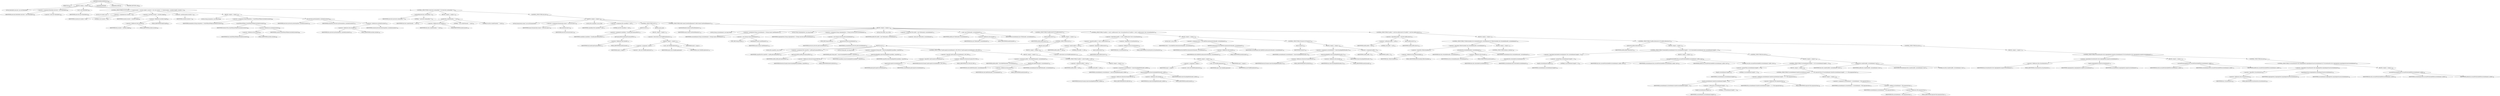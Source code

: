 digraph "checkIncludePatterns" {  
"883" [label = <(METHOD,checkIncludePatterns)<SUB>693</SUB>> ]
"32" [label = <(PARAM,this)<SUB>693</SUB>> ]
"884" [label = <(BLOCK,&lt;empty&gt;,&lt;empty&gt;)<SUB>693</SUB>> ]
"30" [label = <(LOCAL,Hashtable newroots: java.util.Hashtable)> ]
"885" [label = <(&lt;operator&gt;.assignment,Hashtable newroots = new Hashtable())<SUB>694</SUB>> ]
"886" [label = <(IDENTIFIER,newroots,Hashtable newroots = new Hashtable())<SUB>694</SUB>> ]
"887" [label = <(&lt;operator&gt;.alloc,new Hashtable())<SUB>694</SUB>> ]
"888" [label = <(&lt;init&gt;,new Hashtable())<SUB>694</SUB>> ]
"29" [label = <(IDENTIFIER,newroots,new Hashtable())<SUB>694</SUB>> ]
"889" [label = <(CONTROL_STRUCTURE,for (int icounter = 0; Some(icounter &lt; includes.length); icounter++),for (int icounter = 0; Some(icounter &lt; includes.length); icounter++))<SUB>697</SUB>> ]
"890" [label = <(LOCAL,int icounter: int)> ]
"891" [label = <(&lt;operator&gt;.assignment,int icounter = 0)<SUB>697</SUB>> ]
"892" [label = <(IDENTIFIER,icounter,int icounter = 0)<SUB>697</SUB>> ]
"893" [label = <(LITERAL,0,int icounter = 0)<SUB>697</SUB>> ]
"894" [label = <(&lt;operator&gt;.lessThan,icounter &lt; includes.length)<SUB>697</SUB>> ]
"895" [label = <(IDENTIFIER,icounter,icounter &lt; includes.length)<SUB>697</SUB>> ]
"896" [label = <(&lt;operator&gt;.fieldAccess,includes.length)<SUB>697</SUB>> ]
"897" [label = <(&lt;operator&gt;.fieldAccess,this.includes)<SUB>697</SUB>> ]
"898" [label = <(IDENTIFIER,this,icounter &lt; includes.length)<SUB>697</SUB>> ]
"899" [label = <(FIELD_IDENTIFIER,includes,includes)<SUB>697</SUB>> ]
"900" [label = <(FIELD_IDENTIFIER,length,length)<SUB>697</SUB>> ]
"901" [label = <(&lt;operator&gt;.postIncrement,icounter++)<SUB>697</SUB>> ]
"902" [label = <(IDENTIFIER,icounter,icounter++)<SUB>697</SUB>> ]
"903" [label = <(BLOCK,&lt;empty&gt;,&lt;empty&gt;)<SUB>697</SUB>> ]
"904" [label = <(LOCAL,String newpattern: java.lang.String)> ]
"905" [label = <(&lt;operator&gt;.assignment,String newpattern = rtrimWildcardTokens(includes[icounter]))<SUB>698</SUB>> ]
"906" [label = <(IDENTIFIER,newpattern,String newpattern = rtrimWildcardTokens(includes[icounter]))<SUB>698</SUB>> ]
"907" [label = <(rtrimWildcardTokens,rtrimWildcardTokens(includes[icounter]))<SUB>699</SUB>> ]
"908" [label = <(IDENTIFIER,SelectorUtils,rtrimWildcardTokens(includes[icounter]))<SUB>699</SUB>> ]
"909" [label = <(&lt;operator&gt;.indexAccess,includes[icounter])<SUB>699</SUB>> ]
"910" [label = <(&lt;operator&gt;.fieldAccess,this.includes)<SUB>699</SUB>> ]
"911" [label = <(IDENTIFIER,this,rtrimWildcardTokens(includes[icounter]))<SUB>699</SUB>> ]
"912" [label = <(FIELD_IDENTIFIER,includes,includes)<SUB>699</SUB>> ]
"913" [label = <(IDENTIFIER,icounter,rtrimWildcardTokens(includes[icounter]))<SUB>699</SUB>> ]
"914" [label = <(put,newroots.put(newpattern, includes[icounter]))<SUB>700</SUB>> ]
"915" [label = <(IDENTIFIER,newroots,newroots.put(newpattern, includes[icounter]))<SUB>700</SUB>> ]
"916" [label = <(IDENTIFIER,newpattern,newroots.put(newpattern, includes[icounter]))<SUB>700</SUB>> ]
"917" [label = <(&lt;operator&gt;.indexAccess,includes[icounter])<SUB>700</SUB>> ]
"918" [label = <(&lt;operator&gt;.fieldAccess,this.includes)<SUB>700</SUB>> ]
"919" [label = <(IDENTIFIER,this,newroots.put(newpattern, includes[icounter]))<SUB>700</SUB>> ]
"920" [label = <(FIELD_IDENTIFIER,includes,includes)<SUB>700</SUB>> ]
"921" [label = <(IDENTIFIER,icounter,newroots.put(newpattern, includes[icounter]))<SUB>700</SUB>> ]
"922" [label = <(CONTROL_STRUCTURE,if (newroots.containsKey(&quot;&quot;)),if (newroots.containsKey(&quot;&quot;)))<SUB>703</SUB>> ]
"923" [label = <(containsKey,newroots.containsKey(&quot;&quot;))<SUB>703</SUB>> ]
"924" [label = <(IDENTIFIER,newroots,newroots.containsKey(&quot;&quot;))<SUB>703</SUB>> ]
"925" [label = <(LITERAL,&quot;&quot;,newroots.containsKey(&quot;&quot;))<SUB>703</SUB>> ]
"926" [label = <(BLOCK,&lt;empty&gt;,&lt;empty&gt;)<SUB>703</SUB>> ]
"927" [label = <(scandir,this.scandir(basedir, &quot;&quot;, true))<SUB>705</SUB>> ]
"31" [label = <(IDENTIFIER,this,this.scandir(basedir, &quot;&quot;, true))<SUB>705</SUB>> ]
"928" [label = <(&lt;operator&gt;.fieldAccess,this.basedir)<SUB>705</SUB>> ]
"929" [label = <(IDENTIFIER,this,this.scandir(basedir, &quot;&quot;, true))<SUB>705</SUB>> ]
"930" [label = <(FIELD_IDENTIFIER,basedir,basedir)<SUB>705</SUB>> ]
"931" [label = <(LITERAL,&quot;&quot;,this.scandir(basedir, &quot;&quot;, true))<SUB>705</SUB>> ]
"932" [label = <(LITERAL,true,this.scandir(basedir, &quot;&quot;, true))<SUB>705</SUB>> ]
"933" [label = <(CONTROL_STRUCTURE,else,else)<SUB>706</SUB>> ]
"934" [label = <(BLOCK,&lt;empty&gt;,&lt;empty&gt;)<SUB>706</SUB>> ]
"935" [label = <(LOCAL,Enumeration enum2: java.util.Enumeration)> ]
"936" [label = <(&lt;operator&gt;.assignment,Enumeration enum2 = newroots.keys())<SUB>709</SUB>> ]
"937" [label = <(IDENTIFIER,enum2,Enumeration enum2 = newroots.keys())<SUB>709</SUB>> ]
"938" [label = <(keys,newroots.keys())<SUB>709</SUB>> ]
"939" [label = <(IDENTIFIER,newroots,newroots.keys())<SUB>709</SUB>> ]
"940" [label = <(LOCAL,File canonBase: java.io.File)> ]
"941" [label = <(&lt;operator&gt;.assignment,File canonBase = null)<SUB>711</SUB>> ]
"942" [label = <(IDENTIFIER,canonBase,File canonBase = null)<SUB>711</SUB>> ]
"943" [label = <(LITERAL,null,File canonBase = null)<SUB>711</SUB>> ]
"944" [label = <(CONTROL_STRUCTURE,try,try)<SUB>712</SUB>> ]
"945" [label = <(BLOCK,try,try)<SUB>712</SUB>> ]
"946" [label = <(&lt;operator&gt;.assignment,canonBase = basedir.getCanonicalFile())<SUB>713</SUB>> ]
"947" [label = <(IDENTIFIER,canonBase,canonBase = basedir.getCanonicalFile())<SUB>713</SUB>> ]
"948" [label = <(getCanonicalFile,basedir.getCanonicalFile())<SUB>713</SUB>> ]
"949" [label = <(&lt;operator&gt;.fieldAccess,this.basedir)<SUB>713</SUB>> ]
"950" [label = <(IDENTIFIER,this,basedir.getCanonicalFile())<SUB>713</SUB>> ]
"951" [label = <(FIELD_IDENTIFIER,basedir,basedir)<SUB>713</SUB>> ]
"952" [label = <(BLOCK,catch,catch)> ]
"953" [label = <(BLOCK,&lt;empty&gt;,&lt;empty&gt;)<SUB>714</SUB>> ]
"954" [label = <(&lt;operator&gt;.throw,throw new BuildException(ex);)<SUB>715</SUB>> ]
"955" [label = <(BLOCK,&lt;empty&gt;,&lt;empty&gt;)<SUB>715</SUB>> ]
"956" [label = <(&lt;operator&gt;.assignment,&lt;empty&gt;)> ]
"957" [label = <(IDENTIFIER,$obj15,&lt;empty&gt;)> ]
"958" [label = <(&lt;operator&gt;.alloc,new BuildException(ex))<SUB>715</SUB>> ]
"959" [label = <(&lt;init&gt;,new BuildException(ex))<SUB>715</SUB>> ]
"960" [label = <(IDENTIFIER,$obj15,new BuildException(ex))> ]
"961" [label = <(IDENTIFIER,ex,new BuildException(ex))<SUB>715</SUB>> ]
"962" [label = <(IDENTIFIER,$obj15,&lt;empty&gt;)> ]
"963" [label = <(CONTROL_STRUCTURE,while (enum2.hasMoreElements()),while (enum2.hasMoreElements()))<SUB>718</SUB>> ]
"964" [label = <(hasMoreElements,enum2.hasMoreElements())<SUB>718</SUB>> ]
"965" [label = <(IDENTIFIER,enum2,enum2.hasMoreElements())<SUB>718</SUB>> ]
"966" [label = <(BLOCK,&lt;empty&gt;,&lt;empty&gt;)<SUB>718</SUB>> ]
"967" [label = <(LOCAL,String currentelement: java.lang.String)> ]
"968" [label = <(&lt;operator&gt;.assignment,String currentelement = (String) enum2.nextElement())<SUB>719</SUB>> ]
"969" [label = <(IDENTIFIER,currentelement,String currentelement = (String) enum2.nextElement())<SUB>719</SUB>> ]
"970" [label = <(&lt;operator&gt;.cast,(String) enum2.nextElement())<SUB>719</SUB>> ]
"971" [label = <(TYPE_REF,String,String)<SUB>719</SUB>> ]
"972" [label = <(nextElement,enum2.nextElement())<SUB>719</SUB>> ]
"973" [label = <(IDENTIFIER,enum2,enum2.nextElement())<SUB>719</SUB>> ]
"974" [label = <(LOCAL,String originalpattern: java.lang.String)> ]
"975" [label = <(&lt;operator&gt;.assignment,String originalpattern = (String) newroots.get(currentelement))<SUB>720</SUB>> ]
"976" [label = <(IDENTIFIER,originalpattern,String originalpattern = (String) newroots.get(currentelement))<SUB>720</SUB>> ]
"977" [label = <(&lt;operator&gt;.cast,(String) newroots.get(currentelement))<SUB>720</SUB>> ]
"978" [label = <(TYPE_REF,String,String)<SUB>720</SUB>> ]
"979" [label = <(get,newroots.get(currentelement))<SUB>720</SUB>> ]
"980" [label = <(IDENTIFIER,newroots,newroots.get(currentelement))<SUB>720</SUB>> ]
"981" [label = <(IDENTIFIER,currentelement,newroots.get(currentelement))<SUB>720</SUB>> ]
"34" [label = <(LOCAL,File myfile: java.io.File)> ]
"982" [label = <(&lt;operator&gt;.assignment,File myfile = new File(basedir, currentelement))<SUB>721</SUB>> ]
"983" [label = <(IDENTIFIER,myfile,File myfile = new File(basedir, currentelement))<SUB>721</SUB>> ]
"984" [label = <(&lt;operator&gt;.alloc,new File(basedir, currentelement))<SUB>721</SUB>> ]
"985" [label = <(&lt;init&gt;,new File(basedir, currentelement))<SUB>721</SUB>> ]
"33" [label = <(IDENTIFIER,myfile,new File(basedir, currentelement))<SUB>721</SUB>> ]
"986" [label = <(&lt;operator&gt;.fieldAccess,this.basedir)<SUB>721</SUB>> ]
"987" [label = <(IDENTIFIER,this,new File(basedir, currentelement))<SUB>721</SUB>> ]
"988" [label = <(FIELD_IDENTIFIER,basedir,basedir)<SUB>721</SUB>> ]
"989" [label = <(IDENTIFIER,currentelement,new File(basedir, currentelement))<SUB>721</SUB>> ]
"990" [label = <(CONTROL_STRUCTURE,if (myfile.exists()),if (myfile.exists()))<SUB>723</SUB>> ]
"991" [label = <(exists,myfile.exists())<SUB>723</SUB>> ]
"992" [label = <(IDENTIFIER,myfile,myfile.exists())<SUB>723</SUB>> ]
"993" [label = <(BLOCK,&lt;empty&gt;,&lt;empty&gt;)<SUB>723</SUB>> ]
"994" [label = <(CONTROL_STRUCTURE,try,try)<SUB>727</SUB>> ]
"995" [label = <(BLOCK,try,try)<SUB>727</SUB>> ]
"996" [label = <(LOCAL,File canonFile: java.io.File)> ]
"997" [label = <(&lt;operator&gt;.assignment,File canonFile = myfile.getCanonicalFile())<SUB>728</SUB>> ]
"998" [label = <(IDENTIFIER,canonFile,File canonFile = myfile.getCanonicalFile())<SUB>728</SUB>> ]
"999" [label = <(getCanonicalFile,myfile.getCanonicalFile())<SUB>728</SUB>> ]
"1000" [label = <(IDENTIFIER,myfile,myfile.getCanonicalFile())<SUB>728</SUB>> ]
"1001" [label = <(LOCAL,String path: java.lang.String)> ]
"1002" [label = <(&lt;operator&gt;.assignment,String path = removeLeadingPath(canonBase, canonFile))<SUB>729</SUB>> ]
"1003" [label = <(IDENTIFIER,path,String path = removeLeadingPath(canonBase, canonFile))<SUB>729</SUB>> ]
"1004" [label = <(removeLeadingPath,removeLeadingPath(canonBase, canonFile))<SUB>729</SUB>> ]
"1005" [label = <(&lt;operator&gt;.fieldAccess,DirectoryScanner.fileUtils)<SUB>729</SUB>> ]
"1006" [label = <(IDENTIFIER,DirectoryScanner,removeLeadingPath(canonBase, canonFile))<SUB>729</SUB>> ]
"1007" [label = <(FIELD_IDENTIFIER,fileUtils,fileUtils)<SUB>729</SUB>> ]
"1008" [label = <(IDENTIFIER,canonBase,removeLeadingPath(canonBase, canonFile))<SUB>729</SUB>> ]
"1009" [label = <(IDENTIFIER,canonFile,removeLeadingPath(canonBase, canonFile))<SUB>730</SUB>> ]
"1010" [label = <(CONTROL_STRUCTURE,if (!path.equals(currentelement) || ON_VMS),if (!path.equals(currentelement) || ON_VMS))<SUB>731</SUB>> ]
"1011" [label = <(&lt;operator&gt;.logicalOr,!path.equals(currentelement) || ON_VMS)<SUB>731</SUB>> ]
"1012" [label = <(&lt;operator&gt;.logicalNot,!path.equals(currentelement))<SUB>731</SUB>> ]
"1013" [label = <(equals,path.equals(currentelement))<SUB>731</SUB>> ]
"1014" [label = <(IDENTIFIER,path,path.equals(currentelement))<SUB>731</SUB>> ]
"1015" [label = <(IDENTIFIER,currentelement,path.equals(currentelement))<SUB>731</SUB>> ]
"1016" [label = <(&lt;operator&gt;.fieldAccess,DirectoryScanner.ON_VMS)<SUB>731</SUB>> ]
"1017" [label = <(IDENTIFIER,DirectoryScanner,!path.equals(currentelement) || ON_VMS)<SUB>731</SUB>> ]
"1018" [label = <(FIELD_IDENTIFIER,ON_VMS,ON_VMS)<SUB>731</SUB>> ]
"1019" [label = <(BLOCK,&lt;empty&gt;,&lt;empty&gt;)<SUB>731</SUB>> ]
"1020" [label = <(&lt;operator&gt;.assignment,myfile = this.findFile(basedir, currentelement))<SUB>732</SUB>> ]
"1021" [label = <(IDENTIFIER,myfile,myfile = this.findFile(basedir, currentelement))<SUB>732</SUB>> ]
"1022" [label = <(findFile,this.findFile(basedir, currentelement))<SUB>732</SUB>> ]
"35" [label = <(IDENTIFIER,this,this.findFile(basedir, currentelement))<SUB>732</SUB>> ]
"1023" [label = <(&lt;operator&gt;.fieldAccess,this.basedir)<SUB>732</SUB>> ]
"1024" [label = <(IDENTIFIER,this,this.findFile(basedir, currentelement))<SUB>732</SUB>> ]
"1025" [label = <(FIELD_IDENTIFIER,basedir,basedir)<SUB>732</SUB>> ]
"1026" [label = <(IDENTIFIER,currentelement,this.findFile(basedir, currentelement))<SUB>732</SUB>> ]
"1027" [label = <(CONTROL_STRUCTURE,if (myfile != null),if (myfile != null))<SUB>733</SUB>> ]
"1028" [label = <(&lt;operator&gt;.notEquals,myfile != null)<SUB>733</SUB>> ]
"1029" [label = <(IDENTIFIER,myfile,myfile != null)<SUB>733</SUB>> ]
"1030" [label = <(LITERAL,null,myfile != null)<SUB>733</SUB>> ]
"1031" [label = <(BLOCK,&lt;empty&gt;,&lt;empty&gt;)<SUB>733</SUB>> ]
"1032" [label = <(&lt;operator&gt;.assignment,currentelement = removeLeadingPath(basedir, myfile))<SUB>734</SUB>> ]
"1033" [label = <(IDENTIFIER,currentelement,currentelement = removeLeadingPath(basedir, myfile))<SUB>734</SUB>> ]
"1034" [label = <(removeLeadingPath,removeLeadingPath(basedir, myfile))<SUB>735</SUB>> ]
"1035" [label = <(&lt;operator&gt;.fieldAccess,DirectoryScanner.fileUtils)<SUB>735</SUB>> ]
"1036" [label = <(IDENTIFIER,DirectoryScanner,removeLeadingPath(basedir, myfile))<SUB>735</SUB>> ]
"1037" [label = <(FIELD_IDENTIFIER,fileUtils,fileUtils)<SUB>735</SUB>> ]
"1038" [label = <(&lt;operator&gt;.fieldAccess,this.basedir)<SUB>735</SUB>> ]
"1039" [label = <(IDENTIFIER,this,removeLeadingPath(basedir, myfile))<SUB>735</SUB>> ]
"1040" [label = <(FIELD_IDENTIFIER,basedir,basedir)<SUB>735</SUB>> ]
"1041" [label = <(IDENTIFIER,myfile,removeLeadingPath(basedir, myfile))<SUB>736</SUB>> ]
"1042" [label = <(BLOCK,catch,catch)> ]
"1043" [label = <(BLOCK,&lt;empty&gt;,&lt;empty&gt;)<SUB>739</SUB>> ]
"1044" [label = <(&lt;operator&gt;.throw,throw new BuildException(ex);)<SUB>740</SUB>> ]
"1045" [label = <(BLOCK,&lt;empty&gt;,&lt;empty&gt;)<SUB>740</SUB>> ]
"1046" [label = <(&lt;operator&gt;.assignment,&lt;empty&gt;)> ]
"1047" [label = <(IDENTIFIER,$obj17,&lt;empty&gt;)> ]
"1048" [label = <(&lt;operator&gt;.alloc,new BuildException(ex))<SUB>740</SUB>> ]
"1049" [label = <(&lt;init&gt;,new BuildException(ex))<SUB>740</SUB>> ]
"1050" [label = <(IDENTIFIER,$obj17,new BuildException(ex))> ]
"1051" [label = <(IDENTIFIER,ex,new BuildException(ex))<SUB>740</SUB>> ]
"1052" [label = <(IDENTIFIER,$obj17,&lt;empty&gt;)> ]
"1053" [label = <(CONTROL_STRUCTURE,if ((myfile == null || !myfile.exists()) &amp;&amp; !isCaseSensitive),if ((myfile == null || !myfile.exists()) &amp;&amp; !isCaseSensitive))<SUB>744</SUB>> ]
"1054" [label = <(&lt;operator&gt;.logicalAnd,(myfile == null || !myfile.exists()) &amp;&amp; !isCaseSensitive)<SUB>744</SUB>> ]
"1055" [label = <(&lt;operator&gt;.logicalOr,myfile == null || !myfile.exists())<SUB>744</SUB>> ]
"1056" [label = <(&lt;operator&gt;.equals,myfile == null)<SUB>744</SUB>> ]
"1057" [label = <(IDENTIFIER,myfile,myfile == null)<SUB>744</SUB>> ]
"1058" [label = <(LITERAL,null,myfile == null)<SUB>744</SUB>> ]
"1059" [label = <(&lt;operator&gt;.logicalNot,!myfile.exists())<SUB>744</SUB>> ]
"1060" [label = <(exists,myfile.exists())<SUB>744</SUB>> ]
"1061" [label = <(IDENTIFIER,myfile,myfile.exists())<SUB>744</SUB>> ]
"1062" [label = <(&lt;operator&gt;.logicalNot,!isCaseSensitive)<SUB>744</SUB>> ]
"1063" [label = <(&lt;operator&gt;.fieldAccess,this.isCaseSensitive)<SUB>744</SUB>> ]
"1064" [label = <(IDENTIFIER,this,!isCaseSensitive)<SUB>744</SUB>> ]
"1065" [label = <(FIELD_IDENTIFIER,isCaseSensitive,isCaseSensitive)<SUB>744</SUB>> ]
"1066" [label = <(BLOCK,&lt;empty&gt;,&lt;empty&gt;)<SUB>744</SUB>> ]
"1067" [label = <(LOCAL,File f: java.io.File)> ]
"1068" [label = <(&lt;operator&gt;.assignment,File f = this.findFileCaseInsensitive(basedir, currentelement))<SUB>745</SUB>> ]
"1069" [label = <(IDENTIFIER,f,File f = this.findFileCaseInsensitive(basedir, currentelement))<SUB>745</SUB>> ]
"1070" [label = <(findFileCaseInsensitive,this.findFileCaseInsensitive(basedir, currentelement))<SUB>745</SUB>> ]
"36" [label = <(IDENTIFIER,this,this.findFileCaseInsensitive(basedir, currentelement))<SUB>745</SUB>> ]
"1071" [label = <(&lt;operator&gt;.fieldAccess,this.basedir)<SUB>745</SUB>> ]
"1072" [label = <(IDENTIFIER,this,this.findFileCaseInsensitive(basedir, currentelement))<SUB>745</SUB>> ]
"1073" [label = <(FIELD_IDENTIFIER,basedir,basedir)<SUB>745</SUB>> ]
"1074" [label = <(IDENTIFIER,currentelement,this.findFileCaseInsensitive(basedir, currentelement))<SUB>745</SUB>> ]
"1075" [label = <(CONTROL_STRUCTURE,if (f.exists()),if (f.exists()))<SUB>746</SUB>> ]
"1076" [label = <(exists,f.exists())<SUB>746</SUB>> ]
"1077" [label = <(IDENTIFIER,f,f.exists())<SUB>746</SUB>> ]
"1078" [label = <(BLOCK,&lt;empty&gt;,&lt;empty&gt;)<SUB>746</SUB>> ]
"1079" [label = <(&lt;operator&gt;.assignment,currentelement = removeLeadingPath(basedir, f))<SUB>749</SUB>> ]
"1080" [label = <(IDENTIFIER,currentelement,currentelement = removeLeadingPath(basedir, f))<SUB>749</SUB>> ]
"1081" [label = <(removeLeadingPath,removeLeadingPath(basedir, f))<SUB>749</SUB>> ]
"1082" [label = <(&lt;operator&gt;.fieldAccess,DirectoryScanner.fileUtils)<SUB>749</SUB>> ]
"1083" [label = <(IDENTIFIER,DirectoryScanner,removeLeadingPath(basedir, f))<SUB>749</SUB>> ]
"1084" [label = <(FIELD_IDENTIFIER,fileUtils,fileUtils)<SUB>749</SUB>> ]
"1085" [label = <(&lt;operator&gt;.fieldAccess,this.basedir)<SUB>749</SUB>> ]
"1086" [label = <(IDENTIFIER,this,removeLeadingPath(basedir, f))<SUB>749</SUB>> ]
"1087" [label = <(FIELD_IDENTIFIER,basedir,basedir)<SUB>749</SUB>> ]
"1088" [label = <(IDENTIFIER,f,removeLeadingPath(basedir, f))<SUB>750</SUB>> ]
"1089" [label = <(&lt;operator&gt;.assignment,myfile = f)<SUB>751</SUB>> ]
"1090" [label = <(IDENTIFIER,myfile,myfile = f)<SUB>751</SUB>> ]
"1091" [label = <(IDENTIFIER,f,myfile = f)<SUB>751</SUB>> ]
"1092" [label = <(CONTROL_STRUCTURE,if (myfile != null &amp;&amp; myfile.exists()),if (myfile != null &amp;&amp; myfile.exists()))<SUB>755</SUB>> ]
"1093" [label = <(&lt;operator&gt;.logicalAnd,myfile != null &amp;&amp; myfile.exists())<SUB>755</SUB>> ]
"1094" [label = <(&lt;operator&gt;.notEquals,myfile != null)<SUB>755</SUB>> ]
"1095" [label = <(IDENTIFIER,myfile,myfile != null)<SUB>755</SUB>> ]
"1096" [label = <(LITERAL,null,myfile != null)<SUB>755</SUB>> ]
"1097" [label = <(exists,myfile.exists())<SUB>755</SUB>> ]
"1098" [label = <(IDENTIFIER,myfile,myfile.exists())<SUB>755</SUB>> ]
"1099" [label = <(BLOCK,&lt;empty&gt;,&lt;empty&gt;)<SUB>755</SUB>> ]
"1100" [label = <(CONTROL_STRUCTURE,if (!followSymlinks &amp;&amp; isSymlink(basedir, currentelement)),if (!followSymlinks &amp;&amp; isSymlink(basedir, currentelement)))<SUB>756</SUB>> ]
"1101" [label = <(&lt;operator&gt;.logicalAnd,!followSymlinks &amp;&amp; isSymlink(basedir, currentelement))<SUB>756</SUB>> ]
"1102" [label = <(&lt;operator&gt;.logicalNot,!followSymlinks)<SUB>756</SUB>> ]
"1103" [label = <(&lt;operator&gt;.fieldAccess,this.followSymlinks)<SUB>756</SUB>> ]
"1104" [label = <(IDENTIFIER,this,!followSymlinks)<SUB>756</SUB>> ]
"1105" [label = <(FIELD_IDENTIFIER,followSymlinks,followSymlinks)<SUB>756</SUB>> ]
"1106" [label = <(isSymlink,this.isSymlink(basedir, currentelement))<SUB>757</SUB>> ]
"37" [label = <(IDENTIFIER,this,this.isSymlink(basedir, currentelement))<SUB>757</SUB>> ]
"1107" [label = <(&lt;operator&gt;.fieldAccess,this.basedir)<SUB>757</SUB>> ]
"1108" [label = <(IDENTIFIER,this,this.isSymlink(basedir, currentelement))<SUB>757</SUB>> ]
"1109" [label = <(FIELD_IDENTIFIER,basedir,basedir)<SUB>757</SUB>> ]
"1110" [label = <(IDENTIFIER,currentelement,this.isSymlink(basedir, currentelement))<SUB>757</SUB>> ]
"1111" [label = <(BLOCK,&lt;empty&gt;,&lt;empty&gt;)<SUB>757</SUB>> ]
"1112" [label = <(CONTROL_STRUCTURE,continue;,continue;)<SUB>758</SUB>> ]
"1113" [label = <(CONTROL_STRUCTURE,if (myfile.isDirectory()),if (myfile.isDirectory()))<SUB>761</SUB>> ]
"1114" [label = <(isDirectory,myfile.isDirectory())<SUB>761</SUB>> ]
"1115" [label = <(IDENTIFIER,myfile,myfile.isDirectory())<SUB>761</SUB>> ]
"1116" [label = <(BLOCK,&lt;empty&gt;,&lt;empty&gt;)<SUB>761</SUB>> ]
"1117" [label = <(CONTROL_STRUCTURE,if (isIncluded(currentelement) &amp;&amp; currentelement.length() &gt; 0),if (isIncluded(currentelement) &amp;&amp; currentelement.length() &gt; 0))<SUB>762</SUB>> ]
"1118" [label = <(&lt;operator&gt;.logicalAnd,isIncluded(currentelement) &amp;&amp; currentelement.length() &gt; 0)<SUB>762</SUB>> ]
"1119" [label = <(isIncluded,this.isIncluded(currentelement))<SUB>762</SUB>> ]
"38" [label = <(IDENTIFIER,this,this.isIncluded(currentelement))<SUB>762</SUB>> ]
"1120" [label = <(IDENTIFIER,currentelement,this.isIncluded(currentelement))<SUB>762</SUB>> ]
"1121" [label = <(&lt;operator&gt;.greaterThan,currentelement.length() &gt; 0)<SUB>763</SUB>> ]
"1122" [label = <(length,currentelement.length())<SUB>763</SUB>> ]
"1123" [label = <(IDENTIFIER,currentelement,currentelement.length())<SUB>763</SUB>> ]
"1124" [label = <(LITERAL,0,currentelement.length() &gt; 0)<SUB>763</SUB>> ]
"1125" [label = <(BLOCK,&lt;empty&gt;,&lt;empty&gt;)<SUB>763</SUB>> ]
"1126" [label = <(accountForIncludedDir,this.accountForIncludedDir(currentelement, myfile, true))<SUB>764</SUB>> ]
"39" [label = <(IDENTIFIER,this,this.accountForIncludedDir(currentelement, myfile, true))<SUB>764</SUB>> ]
"1127" [label = <(IDENTIFIER,currentelement,this.accountForIncludedDir(currentelement, myfile, true))<SUB>764</SUB>> ]
"1128" [label = <(IDENTIFIER,myfile,this.accountForIncludedDir(currentelement, myfile, true))<SUB>764</SUB>> ]
"1129" [label = <(LITERAL,true,this.accountForIncludedDir(currentelement, myfile, true))<SUB>764</SUB>> ]
"1130" [label = <(CONTROL_STRUCTURE,else,else)<SUB>765</SUB>> ]
"1131" [label = <(BLOCK,&lt;empty&gt;,&lt;empty&gt;)<SUB>765</SUB>> ]
"1132" [label = <(CONTROL_STRUCTURE,if (currentelement.length() &gt; 0),if (currentelement.length() &gt; 0))<SUB>766</SUB>> ]
"1133" [label = <(&lt;operator&gt;.greaterThan,currentelement.length() &gt; 0)<SUB>766</SUB>> ]
"1134" [label = <(length,currentelement.length())<SUB>766</SUB>> ]
"1135" [label = <(IDENTIFIER,currentelement,currentelement.length())<SUB>766</SUB>> ]
"1136" [label = <(LITERAL,0,currentelement.length() &gt; 0)<SUB>766</SUB>> ]
"1137" [label = <(BLOCK,&lt;empty&gt;,&lt;empty&gt;)<SUB>766</SUB>> ]
"1138" [label = <(CONTROL_STRUCTURE,if (currentelement.charAt(currentelement.length() - 1) != File.separatorChar),if (currentelement.charAt(currentelement.length() - 1) != File.separatorChar))<SUB>767</SUB>> ]
"1139" [label = <(&lt;operator&gt;.notEquals,currentelement.charAt(currentelement.length() - 1) != File.separatorChar)<SUB>767</SUB>> ]
"1140" [label = <(charAt,currentelement.charAt(currentelement.length() - 1))<SUB>767</SUB>> ]
"1141" [label = <(IDENTIFIER,currentelement,currentelement.charAt(currentelement.length() - 1))<SUB>767</SUB>> ]
"1142" [label = <(&lt;operator&gt;.subtraction,currentelement.length() - 1)<SUB>767</SUB>> ]
"1143" [label = <(length,currentelement.length())<SUB>767</SUB>> ]
"1144" [label = <(IDENTIFIER,currentelement,currentelement.length())<SUB>767</SUB>> ]
"1145" [label = <(LITERAL,1,currentelement.length() - 1)<SUB>768</SUB>> ]
"1146" [label = <(&lt;operator&gt;.fieldAccess,File.separatorChar)<SUB>769</SUB>> ]
"1147" [label = <(IDENTIFIER,File,currentelement.charAt(currentelement.length() - 1) != File.separatorChar)<SUB>769</SUB>> ]
"1148" [label = <(FIELD_IDENTIFIER,separatorChar,separatorChar)<SUB>769</SUB>> ]
"1149" [label = <(BLOCK,&lt;empty&gt;,&lt;empty&gt;)<SUB>769</SUB>> ]
"1150" [label = <(&lt;operator&gt;.assignment,currentelement = currentelement + File.separatorChar)<SUB>770</SUB>> ]
"1151" [label = <(IDENTIFIER,currentelement,currentelement = currentelement + File.separatorChar)<SUB>770</SUB>> ]
"1152" [label = <(&lt;operator&gt;.addition,currentelement + File.separatorChar)<SUB>771</SUB>> ]
"1153" [label = <(IDENTIFIER,currentelement,currentelement + File.separatorChar)<SUB>771</SUB>> ]
"1154" [label = <(&lt;operator&gt;.fieldAccess,File.separatorChar)<SUB>771</SUB>> ]
"1155" [label = <(IDENTIFIER,File,currentelement + File.separatorChar)<SUB>771</SUB>> ]
"1156" [label = <(FIELD_IDENTIFIER,separatorChar,separatorChar)<SUB>771</SUB>> ]
"1157" [label = <(scandir,this.scandir(myfile, currentelement, true))<SUB>774</SUB>> ]
"40" [label = <(IDENTIFIER,this,this.scandir(myfile, currentelement, true))<SUB>774</SUB>> ]
"1158" [label = <(IDENTIFIER,myfile,this.scandir(myfile, currentelement, true))<SUB>774</SUB>> ]
"1159" [label = <(IDENTIFIER,currentelement,this.scandir(myfile, currentelement, true))<SUB>774</SUB>> ]
"1160" [label = <(LITERAL,true,this.scandir(myfile, currentelement, true))<SUB>774</SUB>> ]
"1161" [label = <(CONTROL_STRUCTURE,else,else)<SUB>776</SUB>> ]
"1162" [label = <(BLOCK,&lt;empty&gt;,&lt;empty&gt;)<SUB>776</SUB>> ]
"1163" [label = <(CONTROL_STRUCTURE,if (isCaseSensitive &amp;&amp; originalpattern.equals(currentelement)),if (isCaseSensitive &amp;&amp; originalpattern.equals(currentelement)))<SUB>777</SUB>> ]
"1164" [label = <(&lt;operator&gt;.logicalAnd,isCaseSensitive &amp;&amp; originalpattern.equals(currentelement))<SUB>777</SUB>> ]
"1165" [label = <(&lt;operator&gt;.fieldAccess,this.isCaseSensitive)<SUB>777</SUB>> ]
"1166" [label = <(IDENTIFIER,this,isCaseSensitive &amp;&amp; originalpattern.equals(currentelement))<SUB>777</SUB>> ]
"1167" [label = <(FIELD_IDENTIFIER,isCaseSensitive,isCaseSensitive)<SUB>777</SUB>> ]
"1168" [label = <(equals,originalpattern.equals(currentelement))<SUB>778</SUB>> ]
"1169" [label = <(IDENTIFIER,originalpattern,originalpattern.equals(currentelement))<SUB>778</SUB>> ]
"1170" [label = <(IDENTIFIER,currentelement,originalpattern.equals(currentelement))<SUB>778</SUB>> ]
"1171" [label = <(BLOCK,&lt;empty&gt;,&lt;empty&gt;)<SUB>778</SUB>> ]
"1172" [label = <(accountForIncludedFile,this.accountForIncludedFile(currentelement, myfile))<SUB>779</SUB>> ]
"41" [label = <(IDENTIFIER,this,this.accountForIncludedFile(currentelement, myfile))<SUB>779</SUB>> ]
"1173" [label = <(IDENTIFIER,currentelement,this.accountForIncludedFile(currentelement, myfile))<SUB>779</SUB>> ]
"1174" [label = <(IDENTIFIER,myfile,this.accountForIncludedFile(currentelement, myfile))<SUB>779</SUB>> ]
"1175" [label = <(CONTROL_STRUCTURE,else,else)<SUB>780</SUB>> ]
"1176" [label = <(CONTROL_STRUCTURE,if (!isCaseSensitive &amp;&amp; originalpattern.equalsIgnoreCase(currentelement)),if (!isCaseSensitive &amp;&amp; originalpattern.equalsIgnoreCase(currentelement)))<SUB>780</SUB>> ]
"1177" [label = <(&lt;operator&gt;.logicalAnd,!isCaseSensitive &amp;&amp; originalpattern.equalsIgnoreCase(currentelement))<SUB>780</SUB>> ]
"1178" [label = <(&lt;operator&gt;.logicalNot,!isCaseSensitive)<SUB>780</SUB>> ]
"1179" [label = <(&lt;operator&gt;.fieldAccess,this.isCaseSensitive)<SUB>780</SUB>> ]
"1180" [label = <(IDENTIFIER,this,!isCaseSensitive)<SUB>780</SUB>> ]
"1181" [label = <(FIELD_IDENTIFIER,isCaseSensitive,isCaseSensitive)<SUB>780</SUB>> ]
"1182" [label = <(equalsIgnoreCase,originalpattern.equalsIgnoreCase(currentelement))<SUB>781</SUB>> ]
"1183" [label = <(IDENTIFIER,originalpattern,originalpattern.equalsIgnoreCase(currentelement))<SUB>781</SUB>> ]
"1184" [label = <(IDENTIFIER,currentelement,originalpattern.equalsIgnoreCase(currentelement))<SUB>782</SUB>> ]
"1185" [label = <(BLOCK,&lt;empty&gt;,&lt;empty&gt;)<SUB>782</SUB>> ]
"1186" [label = <(accountForIncludedFile,this.accountForIncludedFile(currentelement, myfile))<SUB>783</SUB>> ]
"42" [label = <(IDENTIFIER,this,this.accountForIncludedFile(currentelement, myfile))<SUB>783</SUB>> ]
"1187" [label = <(IDENTIFIER,currentelement,this.accountForIncludedFile(currentelement, myfile))<SUB>783</SUB>> ]
"1188" [label = <(IDENTIFIER,myfile,this.accountForIncludedFile(currentelement, myfile))<SUB>783</SUB>> ]
"1189" [label = <(MODIFIER,PRIVATE)> ]
"1190" [label = <(MODIFIER,VIRTUAL)> ]
"1191" [label = <(METHOD_RETURN,void)<SUB>693</SUB>> ]
  "883" -> "32" 
  "883" -> "884" 
  "883" -> "1189" 
  "883" -> "1190" 
  "883" -> "1191" 
  "884" -> "30" 
  "884" -> "885" 
  "884" -> "888" 
  "884" -> "889" 
  "884" -> "922" 
  "885" -> "886" 
  "885" -> "887" 
  "888" -> "29" 
  "889" -> "890" 
  "889" -> "891" 
  "889" -> "894" 
  "889" -> "901" 
  "889" -> "903" 
  "891" -> "892" 
  "891" -> "893" 
  "894" -> "895" 
  "894" -> "896" 
  "896" -> "897" 
  "896" -> "900" 
  "897" -> "898" 
  "897" -> "899" 
  "901" -> "902" 
  "903" -> "904" 
  "903" -> "905" 
  "903" -> "914" 
  "905" -> "906" 
  "905" -> "907" 
  "907" -> "908" 
  "907" -> "909" 
  "909" -> "910" 
  "909" -> "913" 
  "910" -> "911" 
  "910" -> "912" 
  "914" -> "915" 
  "914" -> "916" 
  "914" -> "917" 
  "917" -> "918" 
  "917" -> "921" 
  "918" -> "919" 
  "918" -> "920" 
  "922" -> "923" 
  "922" -> "926" 
  "922" -> "933" 
  "923" -> "924" 
  "923" -> "925" 
  "926" -> "927" 
  "927" -> "31" 
  "927" -> "928" 
  "927" -> "931" 
  "927" -> "932" 
  "928" -> "929" 
  "928" -> "930" 
  "933" -> "934" 
  "934" -> "935" 
  "934" -> "936" 
  "934" -> "940" 
  "934" -> "941" 
  "934" -> "944" 
  "934" -> "963" 
  "936" -> "937" 
  "936" -> "938" 
  "938" -> "939" 
  "941" -> "942" 
  "941" -> "943" 
  "944" -> "945" 
  "944" -> "952" 
  "945" -> "946" 
  "946" -> "947" 
  "946" -> "948" 
  "948" -> "949" 
  "949" -> "950" 
  "949" -> "951" 
  "952" -> "953" 
  "953" -> "954" 
  "954" -> "955" 
  "955" -> "956" 
  "955" -> "959" 
  "955" -> "962" 
  "956" -> "957" 
  "956" -> "958" 
  "959" -> "960" 
  "959" -> "961" 
  "963" -> "964" 
  "963" -> "966" 
  "964" -> "965" 
  "966" -> "967" 
  "966" -> "968" 
  "966" -> "974" 
  "966" -> "975" 
  "966" -> "34" 
  "966" -> "982" 
  "966" -> "985" 
  "966" -> "990" 
  "966" -> "1053" 
  "966" -> "1092" 
  "968" -> "969" 
  "968" -> "970" 
  "970" -> "971" 
  "970" -> "972" 
  "972" -> "973" 
  "975" -> "976" 
  "975" -> "977" 
  "977" -> "978" 
  "977" -> "979" 
  "979" -> "980" 
  "979" -> "981" 
  "982" -> "983" 
  "982" -> "984" 
  "985" -> "33" 
  "985" -> "986" 
  "985" -> "989" 
  "986" -> "987" 
  "986" -> "988" 
  "990" -> "991" 
  "990" -> "993" 
  "991" -> "992" 
  "993" -> "994" 
  "994" -> "995" 
  "994" -> "1042" 
  "995" -> "996" 
  "995" -> "997" 
  "995" -> "1001" 
  "995" -> "1002" 
  "995" -> "1010" 
  "997" -> "998" 
  "997" -> "999" 
  "999" -> "1000" 
  "1002" -> "1003" 
  "1002" -> "1004" 
  "1004" -> "1005" 
  "1004" -> "1008" 
  "1004" -> "1009" 
  "1005" -> "1006" 
  "1005" -> "1007" 
  "1010" -> "1011" 
  "1010" -> "1019" 
  "1011" -> "1012" 
  "1011" -> "1016" 
  "1012" -> "1013" 
  "1013" -> "1014" 
  "1013" -> "1015" 
  "1016" -> "1017" 
  "1016" -> "1018" 
  "1019" -> "1020" 
  "1019" -> "1027" 
  "1020" -> "1021" 
  "1020" -> "1022" 
  "1022" -> "35" 
  "1022" -> "1023" 
  "1022" -> "1026" 
  "1023" -> "1024" 
  "1023" -> "1025" 
  "1027" -> "1028" 
  "1027" -> "1031" 
  "1028" -> "1029" 
  "1028" -> "1030" 
  "1031" -> "1032" 
  "1032" -> "1033" 
  "1032" -> "1034" 
  "1034" -> "1035" 
  "1034" -> "1038" 
  "1034" -> "1041" 
  "1035" -> "1036" 
  "1035" -> "1037" 
  "1038" -> "1039" 
  "1038" -> "1040" 
  "1042" -> "1043" 
  "1043" -> "1044" 
  "1044" -> "1045" 
  "1045" -> "1046" 
  "1045" -> "1049" 
  "1045" -> "1052" 
  "1046" -> "1047" 
  "1046" -> "1048" 
  "1049" -> "1050" 
  "1049" -> "1051" 
  "1053" -> "1054" 
  "1053" -> "1066" 
  "1054" -> "1055" 
  "1054" -> "1062" 
  "1055" -> "1056" 
  "1055" -> "1059" 
  "1056" -> "1057" 
  "1056" -> "1058" 
  "1059" -> "1060" 
  "1060" -> "1061" 
  "1062" -> "1063" 
  "1063" -> "1064" 
  "1063" -> "1065" 
  "1066" -> "1067" 
  "1066" -> "1068" 
  "1066" -> "1075" 
  "1068" -> "1069" 
  "1068" -> "1070" 
  "1070" -> "36" 
  "1070" -> "1071" 
  "1070" -> "1074" 
  "1071" -> "1072" 
  "1071" -> "1073" 
  "1075" -> "1076" 
  "1075" -> "1078" 
  "1076" -> "1077" 
  "1078" -> "1079" 
  "1078" -> "1089" 
  "1079" -> "1080" 
  "1079" -> "1081" 
  "1081" -> "1082" 
  "1081" -> "1085" 
  "1081" -> "1088" 
  "1082" -> "1083" 
  "1082" -> "1084" 
  "1085" -> "1086" 
  "1085" -> "1087" 
  "1089" -> "1090" 
  "1089" -> "1091" 
  "1092" -> "1093" 
  "1092" -> "1099" 
  "1093" -> "1094" 
  "1093" -> "1097" 
  "1094" -> "1095" 
  "1094" -> "1096" 
  "1097" -> "1098" 
  "1099" -> "1100" 
  "1099" -> "1113" 
  "1100" -> "1101" 
  "1100" -> "1111" 
  "1101" -> "1102" 
  "1101" -> "1106" 
  "1102" -> "1103" 
  "1103" -> "1104" 
  "1103" -> "1105" 
  "1106" -> "37" 
  "1106" -> "1107" 
  "1106" -> "1110" 
  "1107" -> "1108" 
  "1107" -> "1109" 
  "1111" -> "1112" 
  "1113" -> "1114" 
  "1113" -> "1116" 
  "1113" -> "1161" 
  "1114" -> "1115" 
  "1116" -> "1117" 
  "1117" -> "1118" 
  "1117" -> "1125" 
  "1117" -> "1130" 
  "1118" -> "1119" 
  "1118" -> "1121" 
  "1119" -> "38" 
  "1119" -> "1120" 
  "1121" -> "1122" 
  "1121" -> "1124" 
  "1122" -> "1123" 
  "1125" -> "1126" 
  "1126" -> "39" 
  "1126" -> "1127" 
  "1126" -> "1128" 
  "1126" -> "1129" 
  "1130" -> "1131" 
  "1131" -> "1132" 
  "1131" -> "1157" 
  "1132" -> "1133" 
  "1132" -> "1137" 
  "1133" -> "1134" 
  "1133" -> "1136" 
  "1134" -> "1135" 
  "1137" -> "1138" 
  "1138" -> "1139" 
  "1138" -> "1149" 
  "1139" -> "1140" 
  "1139" -> "1146" 
  "1140" -> "1141" 
  "1140" -> "1142" 
  "1142" -> "1143" 
  "1142" -> "1145" 
  "1143" -> "1144" 
  "1146" -> "1147" 
  "1146" -> "1148" 
  "1149" -> "1150" 
  "1150" -> "1151" 
  "1150" -> "1152" 
  "1152" -> "1153" 
  "1152" -> "1154" 
  "1154" -> "1155" 
  "1154" -> "1156" 
  "1157" -> "40" 
  "1157" -> "1158" 
  "1157" -> "1159" 
  "1157" -> "1160" 
  "1161" -> "1162" 
  "1162" -> "1163" 
  "1163" -> "1164" 
  "1163" -> "1171" 
  "1163" -> "1175" 
  "1164" -> "1165" 
  "1164" -> "1168" 
  "1165" -> "1166" 
  "1165" -> "1167" 
  "1168" -> "1169" 
  "1168" -> "1170" 
  "1171" -> "1172" 
  "1172" -> "41" 
  "1172" -> "1173" 
  "1172" -> "1174" 
  "1175" -> "1176" 
  "1176" -> "1177" 
  "1176" -> "1185" 
  "1177" -> "1178" 
  "1177" -> "1182" 
  "1178" -> "1179" 
  "1179" -> "1180" 
  "1179" -> "1181" 
  "1182" -> "1183" 
  "1182" -> "1184" 
  "1185" -> "1186" 
  "1186" -> "42" 
  "1186" -> "1187" 
  "1186" -> "1188" 
}
